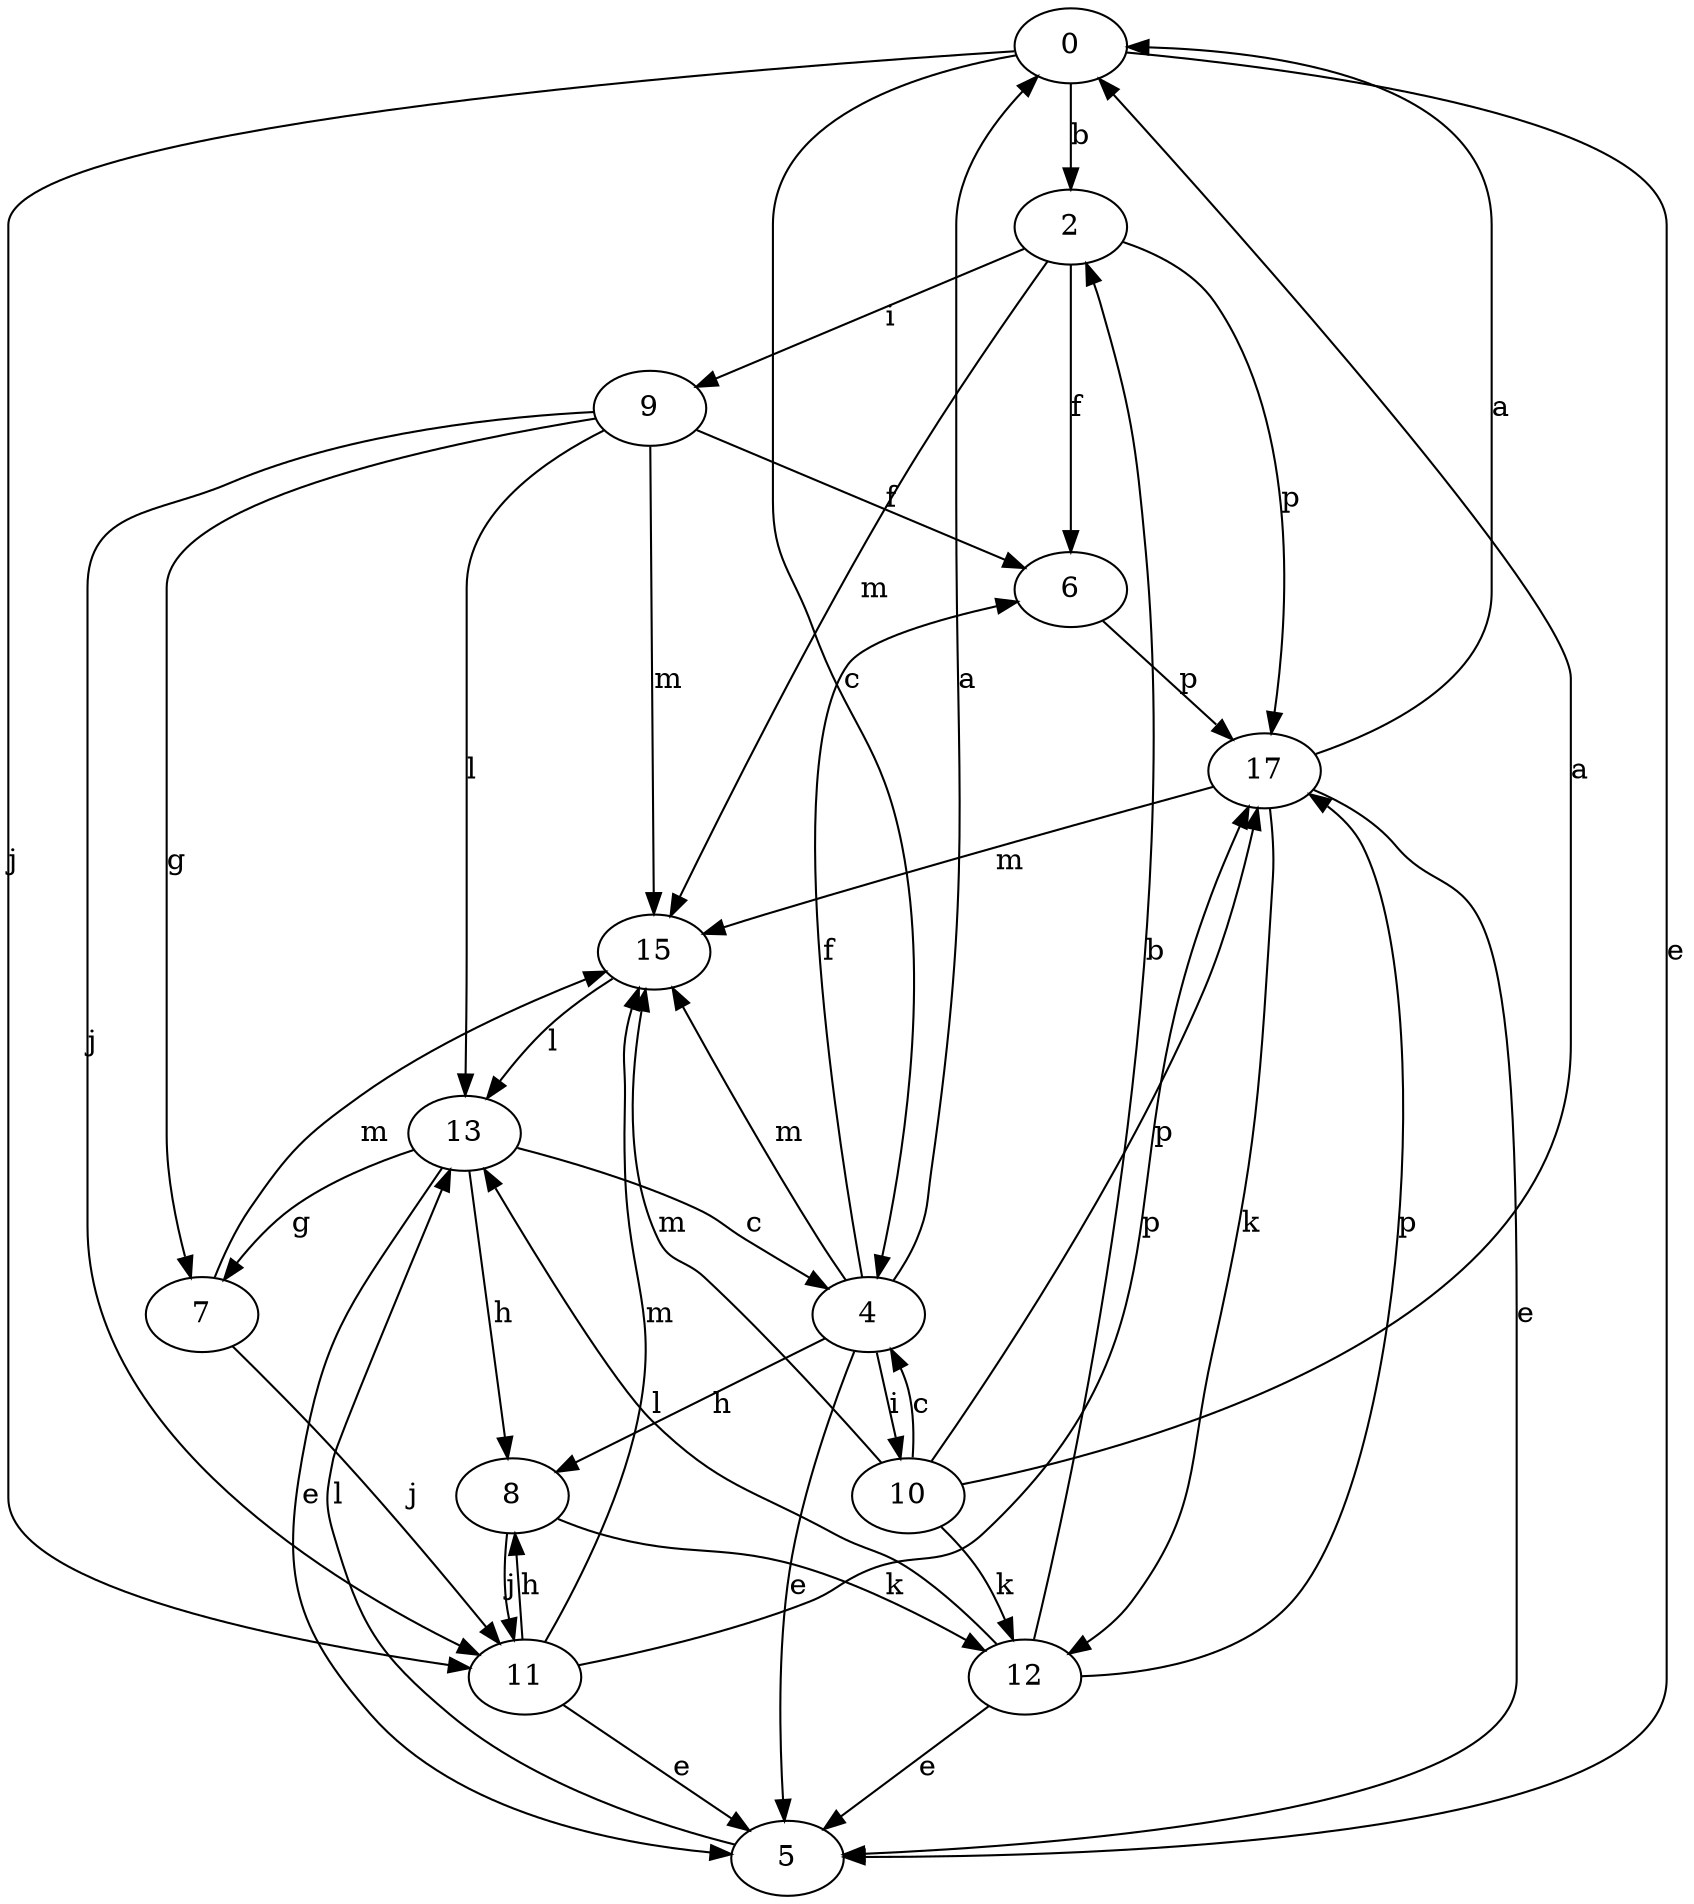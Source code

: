 strict digraph  {
0;
2;
4;
5;
6;
7;
8;
9;
10;
11;
12;
13;
15;
17;
0 -> 2  [label=b];
0 -> 4  [label=c];
0 -> 5  [label=e];
0 -> 11  [label=j];
2 -> 6  [label=f];
2 -> 9  [label=i];
2 -> 15  [label=m];
2 -> 17  [label=p];
4 -> 0  [label=a];
4 -> 5  [label=e];
4 -> 6  [label=f];
4 -> 8  [label=h];
4 -> 10  [label=i];
4 -> 15  [label=m];
5 -> 13  [label=l];
6 -> 17  [label=p];
7 -> 11  [label=j];
7 -> 15  [label=m];
8 -> 11  [label=j];
8 -> 12  [label=k];
9 -> 6  [label=f];
9 -> 7  [label=g];
9 -> 11  [label=j];
9 -> 13  [label=l];
9 -> 15  [label=m];
10 -> 0  [label=a];
10 -> 4  [label=c];
10 -> 12  [label=k];
10 -> 15  [label=m];
10 -> 17  [label=p];
11 -> 5  [label=e];
11 -> 8  [label=h];
11 -> 15  [label=m];
11 -> 17  [label=p];
12 -> 2  [label=b];
12 -> 5  [label=e];
12 -> 13  [label=l];
12 -> 17  [label=p];
13 -> 4  [label=c];
13 -> 5  [label=e];
13 -> 7  [label=g];
13 -> 8  [label=h];
15 -> 13  [label=l];
17 -> 0  [label=a];
17 -> 5  [label=e];
17 -> 12  [label=k];
17 -> 15  [label=m];
}

